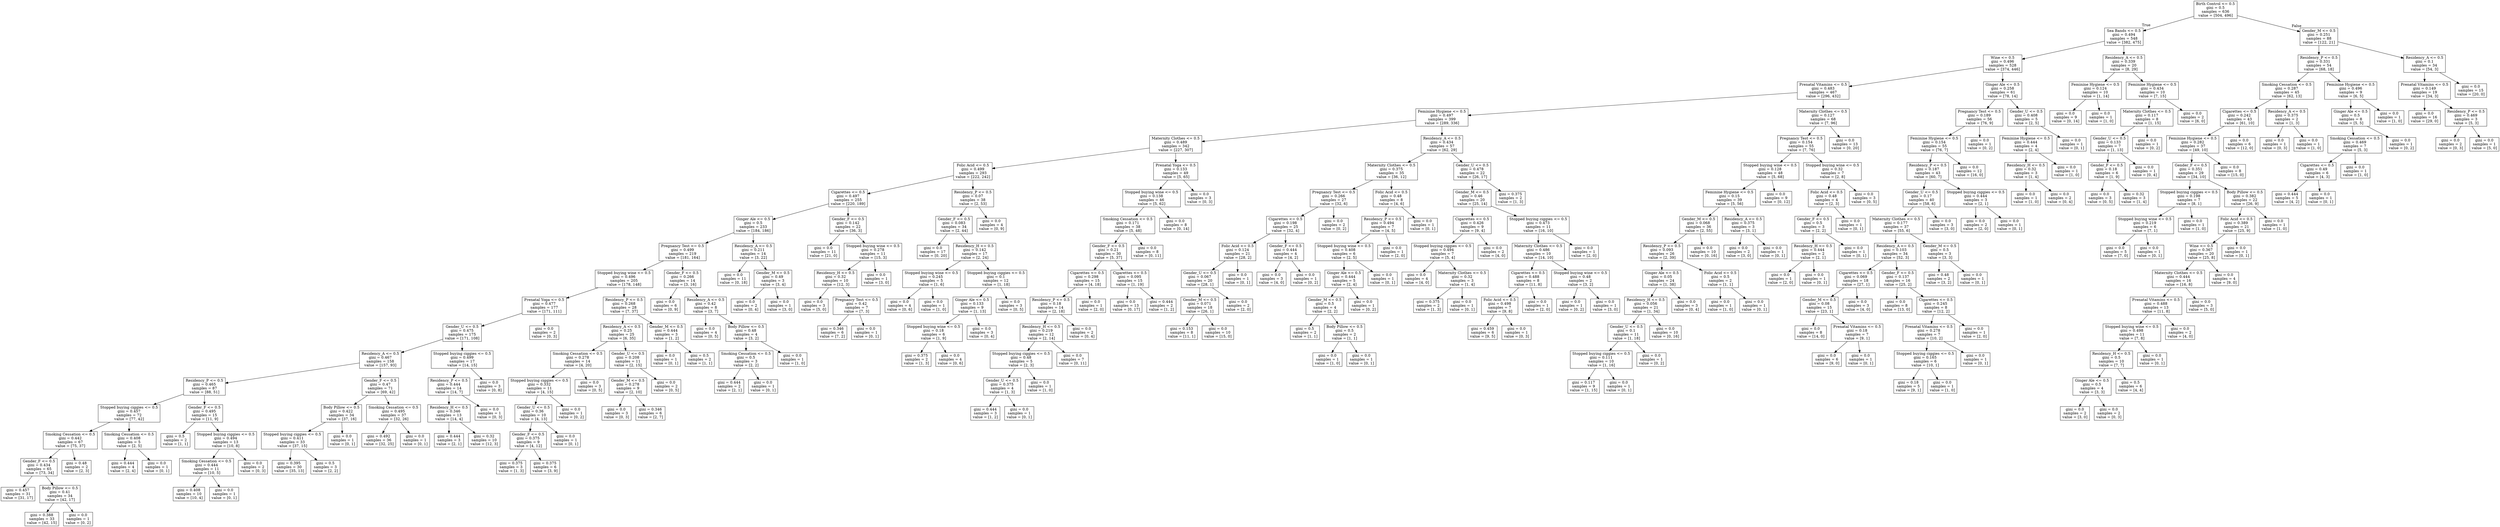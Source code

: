 digraph Tree {
node [shape=box] ;
0 [label="Birth Control <= 0.5\ngini = 0.5\nsamples = 636\nvalue = [504, 496]"] ;
1 [label="Sea Bands <= 0.5\ngini = 0.494\nsamples = 548\nvalue = [382, 475]"] ;
0 -> 1 [labeldistance=2.5, labelangle=45, headlabel="True"] ;
2 [label="Wine <= 0.5\ngini = 0.496\nsamples = 528\nvalue = [374, 446]"] ;
1 -> 2 ;
3 [label="Prenatal Vitamins <= 0.5\ngini = 0.483\nsamples = 467\nvalue = [296, 432]"] ;
2 -> 3 ;
4 [label="Feminine Hygiene <= 0.5\ngini = 0.497\nsamples = 399\nvalue = [289, 336]"] ;
3 -> 4 ;
5 [label="Maternity Clothes <= 0.5\ngini = 0.489\nsamples = 342\nvalue = [227, 307]"] ;
4 -> 5 ;
6 [label="Folic Acid <= 0.5\ngini = 0.499\nsamples = 293\nvalue = [222, 242]"] ;
5 -> 6 ;
7 [label="Cigarettes <= 0.5\ngini = 0.497\nsamples = 255\nvalue = [220, 189]"] ;
6 -> 7 ;
8 [label="Ginger Ale <= 0.5\ngini = 0.5\nsamples = 233\nvalue = [184, 186]"] ;
7 -> 8 ;
9 [label="Pregnancy Test <= 0.5\ngini = 0.499\nsamples = 219\nvalue = [181, 164]"] ;
8 -> 9 ;
10 [label="Stopped buying wine <= 0.5\ngini = 0.496\nsamples = 205\nvalue = [178, 148]"] ;
9 -> 10 ;
11 [label="Prenatal Yoga <= 0.5\ngini = 0.477\nsamples = 177\nvalue = [171, 111]"] ;
10 -> 11 ;
12 [label="Gender_U <= 0.5\ngini = 0.475\nsamples = 175\nvalue = [171, 108]"] ;
11 -> 12 ;
13 [label="Residency_A <= 0.5\ngini = 0.467\nsamples = 158\nvalue = [157, 93]"] ;
12 -> 13 ;
14 [label="Residency_P <= 0.5\ngini = 0.465\nsamples = 87\nvalue = [88, 51]"] ;
13 -> 14 ;
15 [label="Stopped buying ciggies <= 0.5\ngini = 0.457\nsamples = 72\nvalue = [77, 42]"] ;
14 -> 15 ;
16 [label="Smoking Cessation <= 0.5\ngini = 0.442\nsamples = 67\nvalue = [75, 37]"] ;
15 -> 16 ;
17 [label="Gender_F <= 0.5\ngini = 0.434\nsamples = 65\nvalue = [73, 34]"] ;
16 -> 17 ;
18 [label="gini = 0.457\nsamples = 31\nvalue = [31, 17]"] ;
17 -> 18 ;
19 [label="Body Pillow <= 0.5\ngini = 0.41\nsamples = 34\nvalue = [42, 17]"] ;
17 -> 19 ;
20 [label="gini = 0.388\nsamples = 33\nvalue = [42, 15]"] ;
19 -> 20 ;
21 [label="gini = 0.0\nsamples = 1\nvalue = [0, 2]"] ;
19 -> 21 ;
22 [label="gini = 0.48\nsamples = 2\nvalue = [2, 3]"] ;
16 -> 22 ;
23 [label="Smoking Cessation <= 0.5\ngini = 0.408\nsamples = 5\nvalue = [2, 5]"] ;
15 -> 23 ;
24 [label="gini = 0.444\nsamples = 4\nvalue = [2, 4]"] ;
23 -> 24 ;
25 [label="gini = 0.0\nsamples = 1\nvalue = [0, 1]"] ;
23 -> 25 ;
26 [label="Gender_F <= 0.5\ngini = 0.495\nsamples = 15\nvalue = [11, 9]"] ;
14 -> 26 ;
27 [label="gini = 0.5\nsamples = 2\nvalue = [1, 1]"] ;
26 -> 27 ;
28 [label="Stopped buying ciggies <= 0.5\ngini = 0.494\nsamples = 13\nvalue = [10, 8]"] ;
26 -> 28 ;
29 [label="Smoking Cessation <= 0.5\ngini = 0.444\nsamples = 11\nvalue = [10, 5]"] ;
28 -> 29 ;
30 [label="gini = 0.408\nsamples = 10\nvalue = [10, 4]"] ;
29 -> 30 ;
31 [label="gini = 0.0\nsamples = 1\nvalue = [0, 1]"] ;
29 -> 31 ;
32 [label="gini = 0.0\nsamples = 2\nvalue = [0, 3]"] ;
28 -> 32 ;
33 [label="Gender_F <= 0.5\ngini = 0.47\nsamples = 71\nvalue = [69, 42]"] ;
13 -> 33 ;
34 [label="Body Pillow <= 0.5\ngini = 0.422\nsamples = 34\nvalue = [37, 16]"] ;
33 -> 34 ;
35 [label="Stopped buying ciggies <= 0.5\ngini = 0.411\nsamples = 33\nvalue = [37, 15]"] ;
34 -> 35 ;
36 [label="gini = 0.395\nsamples = 30\nvalue = [35, 13]"] ;
35 -> 36 ;
37 [label="gini = 0.5\nsamples = 3\nvalue = [2, 2]"] ;
35 -> 37 ;
38 [label="gini = 0.0\nsamples = 1\nvalue = [0, 1]"] ;
34 -> 38 ;
39 [label="Smoking Cessation <= 0.5\ngini = 0.495\nsamples = 37\nvalue = [32, 26]"] ;
33 -> 39 ;
40 [label="gini = 0.492\nsamples = 36\nvalue = [32, 25]"] ;
39 -> 40 ;
41 [label="gini = 0.0\nsamples = 1\nvalue = [0, 1]"] ;
39 -> 41 ;
42 [label="Stopped buying ciggies <= 0.5\ngini = 0.499\nsamples = 17\nvalue = [14, 15]"] ;
12 -> 42 ;
43 [label="Residency_P <= 0.5\ngini = 0.444\nsamples = 14\nvalue = [14, 7]"] ;
42 -> 43 ;
44 [label="Residency_H <= 0.5\ngini = 0.346\nsamples = 13\nvalue = [14, 4]"] ;
43 -> 44 ;
45 [label="gini = 0.444\nsamples = 3\nvalue = [2, 1]"] ;
44 -> 45 ;
46 [label="gini = 0.32\nsamples = 10\nvalue = [12, 3]"] ;
44 -> 46 ;
47 [label="gini = 0.0\nsamples = 1\nvalue = [0, 3]"] ;
43 -> 47 ;
48 [label="gini = 0.0\nsamples = 3\nvalue = [0, 8]"] ;
42 -> 48 ;
49 [label="gini = 0.0\nsamples = 2\nvalue = [0, 3]"] ;
11 -> 49 ;
50 [label="Residency_P <= 0.5\ngini = 0.268\nsamples = 28\nvalue = [7, 37]"] ;
10 -> 50 ;
51 [label="Residency_A <= 0.5\ngini = 0.25\nsamples = 25\nvalue = [6, 35]"] ;
50 -> 51 ;
52 [label="Smoking Cessation <= 0.5\ngini = 0.278\nsamples = 14\nvalue = [4, 20]"] ;
51 -> 52 ;
53 [label="Stopped buying ciggies <= 0.5\ngini = 0.332\nsamples = 11\nvalue = [4, 15]"] ;
52 -> 53 ;
54 [label="Gender_U <= 0.5\ngini = 0.36\nsamples = 10\nvalue = [4, 13]"] ;
53 -> 54 ;
55 [label="Gender_F <= 0.5\ngini = 0.375\nsamples = 9\nvalue = [4, 12]"] ;
54 -> 55 ;
56 [label="gini = 0.375\nsamples = 3\nvalue = [1, 3]"] ;
55 -> 56 ;
57 [label="gini = 0.375\nsamples = 6\nvalue = [3, 9]"] ;
55 -> 57 ;
58 [label="gini = 0.0\nsamples = 1\nvalue = [0, 1]"] ;
54 -> 58 ;
59 [label="gini = 0.0\nsamples = 1\nvalue = [0, 2]"] ;
53 -> 59 ;
60 [label="gini = 0.0\nsamples = 3\nvalue = [0, 5]"] ;
52 -> 60 ;
61 [label="Gender_U <= 0.5\ngini = 0.208\nsamples = 11\nvalue = [2, 15]"] ;
51 -> 61 ;
62 [label="Gender_M <= 0.5\ngini = 0.278\nsamples = 9\nvalue = [2, 10]"] ;
61 -> 62 ;
63 [label="gini = 0.0\nsamples = 3\nvalue = [0, 3]"] ;
62 -> 63 ;
64 [label="gini = 0.346\nsamples = 6\nvalue = [2, 7]"] ;
62 -> 64 ;
65 [label="gini = 0.0\nsamples = 2\nvalue = [0, 5]"] ;
61 -> 65 ;
66 [label="Gender_M <= 0.5\ngini = 0.444\nsamples = 3\nvalue = [1, 2]"] ;
50 -> 66 ;
67 [label="gini = 0.0\nsamples = 1\nvalue = [0, 1]"] ;
66 -> 67 ;
68 [label="gini = 0.5\nsamples = 2\nvalue = [1, 1]"] ;
66 -> 68 ;
69 [label="Gender_F <= 0.5\ngini = 0.266\nsamples = 14\nvalue = [3, 16]"] ;
9 -> 69 ;
70 [label="gini = 0.0\nsamples = 6\nvalue = [0, 9]"] ;
69 -> 70 ;
71 [label="Residency_A <= 0.5\ngini = 0.42\nsamples = 8\nvalue = [3, 7]"] ;
69 -> 71 ;
72 [label="gini = 0.0\nsamples = 4\nvalue = [0, 5]"] ;
71 -> 72 ;
73 [label="Body Pillow <= 0.5\ngini = 0.48\nsamples = 4\nvalue = [3, 2]"] ;
71 -> 73 ;
74 [label="Smoking Cessation <= 0.5\ngini = 0.5\nsamples = 3\nvalue = [2, 2]"] ;
73 -> 74 ;
75 [label="gini = 0.444\nsamples = 2\nvalue = [2, 1]"] ;
74 -> 75 ;
76 [label="gini = 0.0\nsamples = 1\nvalue = [0, 1]"] ;
74 -> 76 ;
77 [label="gini = 0.0\nsamples = 1\nvalue = [1, 0]"] ;
73 -> 77 ;
78 [label="Residency_A <= 0.5\ngini = 0.211\nsamples = 14\nvalue = [3, 22]"] ;
8 -> 78 ;
79 [label="gini = 0.0\nsamples = 11\nvalue = [0, 18]"] ;
78 -> 79 ;
80 [label="Gender_M <= 0.5\ngini = 0.49\nsamples = 3\nvalue = [3, 4]"] ;
78 -> 80 ;
81 [label="gini = 0.0\nsamples = 2\nvalue = [0, 4]"] ;
80 -> 81 ;
82 [label="gini = 0.0\nsamples = 1\nvalue = [3, 0]"] ;
80 -> 82 ;
83 [label="Gender_F <= 0.5\ngini = 0.142\nsamples = 22\nvalue = [36, 3]"] ;
7 -> 83 ;
84 [label="gini = 0.0\nsamples = 11\nvalue = [21, 0]"] ;
83 -> 84 ;
85 [label="Stopped buying wine <= 0.5\ngini = 0.278\nsamples = 11\nvalue = [15, 3]"] ;
83 -> 85 ;
86 [label="Residency_H <= 0.5\ngini = 0.32\nsamples = 10\nvalue = [12, 3]"] ;
85 -> 86 ;
87 [label="gini = 0.0\nsamples = 3\nvalue = [5, 0]"] ;
86 -> 87 ;
88 [label="Pregnancy Test <= 0.5\ngini = 0.42\nsamples = 7\nvalue = [7, 3]"] ;
86 -> 88 ;
89 [label="gini = 0.346\nsamples = 6\nvalue = [7, 2]"] ;
88 -> 89 ;
90 [label="gini = 0.0\nsamples = 1\nvalue = [0, 1]"] ;
88 -> 90 ;
91 [label="gini = 0.0\nsamples = 1\nvalue = [3, 0]"] ;
85 -> 91 ;
92 [label="Residency_P <= 0.5\ngini = 0.07\nsamples = 38\nvalue = [2, 53]"] ;
6 -> 92 ;
93 [label="Gender_F <= 0.5\ngini = 0.083\nsamples = 34\nvalue = [2, 44]"] ;
92 -> 93 ;
94 [label="gini = 0.0\nsamples = 17\nvalue = [0, 20]"] ;
93 -> 94 ;
95 [label="Residency_H <= 0.5\ngini = 0.142\nsamples = 17\nvalue = [2, 24]"] ;
93 -> 95 ;
96 [label="Stopped buying wine <= 0.5\ngini = 0.245\nsamples = 5\nvalue = [1, 6]"] ;
95 -> 96 ;
97 [label="gini = 0.0\nsamples = 4\nvalue = [0, 6]"] ;
96 -> 97 ;
98 [label="gini = 0.0\nsamples = 1\nvalue = [1, 0]"] ;
96 -> 98 ;
99 [label="Stopped buying ciggies <= 0.5\ngini = 0.1\nsamples = 12\nvalue = [1, 18]"] ;
95 -> 99 ;
100 [label="Ginger Ale <= 0.5\ngini = 0.133\nsamples = 9\nvalue = [1, 13]"] ;
99 -> 100 ;
101 [label="Stopped buying wine <= 0.5\ngini = 0.18\nsamples = 6\nvalue = [1, 9]"] ;
100 -> 101 ;
102 [label="gini = 0.375\nsamples = 2\nvalue = [1, 3]"] ;
101 -> 102 ;
103 [label="gini = 0.0\nsamples = 4\nvalue = [0, 6]"] ;
101 -> 103 ;
104 [label="gini = 0.0\nsamples = 3\nvalue = [0, 4]"] ;
100 -> 104 ;
105 [label="gini = 0.0\nsamples = 3\nvalue = [0, 5]"] ;
99 -> 105 ;
106 [label="gini = 0.0\nsamples = 4\nvalue = [0, 9]"] ;
92 -> 106 ;
107 [label="Prenatal Yoga <= 0.5\ngini = 0.133\nsamples = 49\nvalue = [5, 65]"] ;
5 -> 107 ;
108 [label="Stopped buying wine <= 0.5\ngini = 0.138\nsamples = 46\nvalue = [5, 62]"] ;
107 -> 108 ;
109 [label="Smoking Cessation <= 0.5\ngini = 0.171\nsamples = 38\nvalue = [5, 48]"] ;
108 -> 109 ;
110 [label="Gender_F <= 0.5\ngini = 0.21\nsamples = 30\nvalue = [5, 37]"] ;
109 -> 110 ;
111 [label="Cigarettes <= 0.5\ngini = 0.298\nsamples = 15\nvalue = [4, 18]"] ;
110 -> 111 ;
112 [label="Residency_P <= 0.5\ngini = 0.18\nsamples = 14\nvalue = [2, 18]"] ;
111 -> 112 ;
113 [label="Residency_H <= 0.5\ngini = 0.219\nsamples = 12\nvalue = [2, 14]"] ;
112 -> 113 ;
114 [label="Stopped buying ciggies <= 0.5\ngini = 0.48\nsamples = 5\nvalue = [2, 3]"] ;
113 -> 114 ;
115 [label="Gender_U <= 0.5\ngini = 0.375\nsamples = 4\nvalue = [1, 3]"] ;
114 -> 115 ;
116 [label="gini = 0.444\nsamples = 3\nvalue = [1, 2]"] ;
115 -> 116 ;
117 [label="gini = 0.0\nsamples = 1\nvalue = [0, 1]"] ;
115 -> 117 ;
118 [label="gini = 0.0\nsamples = 1\nvalue = [1, 0]"] ;
114 -> 118 ;
119 [label="gini = 0.0\nsamples = 7\nvalue = [0, 11]"] ;
113 -> 119 ;
120 [label="gini = 0.0\nsamples = 2\nvalue = [0, 4]"] ;
112 -> 120 ;
121 [label="gini = 0.0\nsamples = 1\nvalue = [2, 0]"] ;
111 -> 121 ;
122 [label="Cigarettes <= 0.5\ngini = 0.095\nsamples = 15\nvalue = [1, 19]"] ;
110 -> 122 ;
123 [label="gini = 0.0\nsamples = 13\nvalue = [0, 17]"] ;
122 -> 123 ;
124 [label="gini = 0.444\nsamples = 2\nvalue = [1, 2]"] ;
122 -> 124 ;
125 [label="gini = 0.0\nsamples = 8\nvalue = [0, 11]"] ;
109 -> 125 ;
126 [label="gini = 0.0\nsamples = 8\nvalue = [0, 14]"] ;
108 -> 126 ;
127 [label="gini = 0.0\nsamples = 3\nvalue = [0, 3]"] ;
107 -> 127 ;
128 [label="Residency_A <= 0.5\ngini = 0.434\nsamples = 57\nvalue = [62, 29]"] ;
4 -> 128 ;
129 [label="Maternity Clothes <= 0.5\ngini = 0.375\nsamples = 35\nvalue = [36, 12]"] ;
128 -> 129 ;
130 [label="Pregnancy Test <= 0.5\ngini = 0.266\nsamples = 27\nvalue = [32, 6]"] ;
129 -> 130 ;
131 [label="Cigarettes <= 0.5\ngini = 0.198\nsamples = 25\nvalue = [32, 4]"] ;
130 -> 131 ;
132 [label="Folic Acid <= 0.5\ngini = 0.124\nsamples = 21\nvalue = [28, 2]"] ;
131 -> 132 ;
133 [label="Gender_U <= 0.5\ngini = 0.067\nsamples = 20\nvalue = [28, 1]"] ;
132 -> 133 ;
134 [label="Gender_M <= 0.5\ngini = 0.071\nsamples = 18\nvalue = [26, 1]"] ;
133 -> 134 ;
135 [label="gini = 0.153\nsamples = 8\nvalue = [11, 1]"] ;
134 -> 135 ;
136 [label="gini = 0.0\nsamples = 10\nvalue = [15, 0]"] ;
134 -> 136 ;
137 [label="gini = 0.0\nsamples = 2\nvalue = [2, 0]"] ;
133 -> 137 ;
138 [label="gini = 0.0\nsamples = 1\nvalue = [0, 1]"] ;
132 -> 138 ;
139 [label="Gender_F <= 0.5\ngini = 0.444\nsamples = 4\nvalue = [4, 2]"] ;
131 -> 139 ;
140 [label="gini = 0.0\nsamples = 3\nvalue = [4, 0]"] ;
139 -> 140 ;
141 [label="gini = 0.0\nsamples = 1\nvalue = [0, 2]"] ;
139 -> 141 ;
142 [label="gini = 0.0\nsamples = 2\nvalue = [0, 2]"] ;
130 -> 142 ;
143 [label="Folic Acid <= 0.5\ngini = 0.48\nsamples = 8\nvalue = [4, 6]"] ;
129 -> 143 ;
144 [label="Residency_P <= 0.5\ngini = 0.494\nsamples = 7\nvalue = [4, 5]"] ;
143 -> 144 ;
145 [label="Stopped buying wine <= 0.5\ngini = 0.408\nsamples = 6\nvalue = [2, 5]"] ;
144 -> 145 ;
146 [label="Ginger Ale <= 0.5\ngini = 0.444\nsamples = 5\nvalue = [2, 4]"] ;
145 -> 146 ;
147 [label="Gender_M <= 0.5\ngini = 0.5\nsamples = 4\nvalue = [2, 2]"] ;
146 -> 147 ;
148 [label="gini = 0.5\nsamples = 2\nvalue = [1, 1]"] ;
147 -> 148 ;
149 [label="Body Pillow <= 0.5\ngini = 0.5\nsamples = 2\nvalue = [1, 1]"] ;
147 -> 149 ;
150 [label="gini = 0.0\nsamples = 1\nvalue = [1, 0]"] ;
149 -> 150 ;
151 [label="gini = 0.0\nsamples = 1\nvalue = [0, 1]"] ;
149 -> 151 ;
152 [label="gini = 0.0\nsamples = 1\nvalue = [0, 2]"] ;
146 -> 152 ;
153 [label="gini = 0.0\nsamples = 1\nvalue = [0, 1]"] ;
145 -> 153 ;
154 [label="gini = 0.0\nsamples = 1\nvalue = [2, 0]"] ;
144 -> 154 ;
155 [label="gini = 0.0\nsamples = 1\nvalue = [0, 1]"] ;
143 -> 155 ;
156 [label="Gender_U <= 0.5\ngini = 0.478\nsamples = 22\nvalue = [26, 17]"] ;
128 -> 156 ;
157 [label="Gender_M <= 0.5\ngini = 0.46\nsamples = 20\nvalue = [25, 14]"] ;
156 -> 157 ;
158 [label="Cigarettes <= 0.5\ngini = 0.426\nsamples = 9\nvalue = [9, 4]"] ;
157 -> 158 ;
159 [label="Stopped buying ciggies <= 0.5\ngini = 0.494\nsamples = 7\nvalue = [5, 4]"] ;
158 -> 159 ;
160 [label="gini = 0.0\nsamples = 4\nvalue = [4, 0]"] ;
159 -> 160 ;
161 [label="Maternity Clothes <= 0.5\ngini = 0.32\nsamples = 3\nvalue = [1, 4]"] ;
159 -> 161 ;
162 [label="gini = 0.375\nsamples = 2\nvalue = [1, 3]"] ;
161 -> 162 ;
163 [label="gini = 0.0\nsamples = 1\nvalue = [0, 1]"] ;
161 -> 163 ;
164 [label="gini = 0.0\nsamples = 2\nvalue = [4, 0]"] ;
158 -> 164 ;
165 [label="Stopped buying ciggies <= 0.5\ngini = 0.473\nsamples = 11\nvalue = [16, 10]"] ;
157 -> 165 ;
166 [label="Maternity Clothes <= 0.5\ngini = 0.486\nsamples = 10\nvalue = [14, 10]"] ;
165 -> 166 ;
167 [label="Cigarettes <= 0.5\ngini = 0.488\nsamples = 8\nvalue = [11, 8]"] ;
166 -> 167 ;
168 [label="Folic Acid <= 0.5\ngini = 0.498\nsamples = 7\nvalue = [9, 8]"] ;
167 -> 168 ;
169 [label="gini = 0.459\nsamples = 6\nvalue = [9, 5]"] ;
168 -> 169 ;
170 [label="gini = 0.0\nsamples = 1\nvalue = [0, 3]"] ;
168 -> 170 ;
171 [label="gini = 0.0\nsamples = 1\nvalue = [2, 0]"] ;
167 -> 171 ;
172 [label="Stopped buying wine <= 0.5\ngini = 0.48\nsamples = 2\nvalue = [3, 2]"] ;
166 -> 172 ;
173 [label="gini = 0.0\nsamples = 1\nvalue = [0, 2]"] ;
172 -> 173 ;
174 [label="gini = 0.0\nsamples = 1\nvalue = [3, 0]"] ;
172 -> 174 ;
175 [label="gini = 0.0\nsamples = 1\nvalue = [2, 0]"] ;
165 -> 175 ;
176 [label="gini = 0.375\nsamples = 2\nvalue = [1, 3]"] ;
156 -> 176 ;
177 [label="Maternity Clothes <= 0.5\ngini = 0.127\nsamples = 68\nvalue = [7, 96]"] ;
3 -> 177 ;
178 [label="Pregnancy Test <= 0.5\ngini = 0.154\nsamples = 55\nvalue = [7, 76]"] ;
177 -> 178 ;
179 [label="Stopped buying wine <= 0.5\ngini = 0.128\nsamples = 48\nvalue = [5, 68]"] ;
178 -> 179 ;
180 [label="Feminine Hygiene <= 0.5\ngini = 0.15\nsamples = 39\nvalue = [5, 56]"] ;
179 -> 180 ;
181 [label="Gender_M <= 0.5\ngini = 0.068\nsamples = 36\nvalue = [2, 55]"] ;
180 -> 181 ;
182 [label="Residency_P <= 0.5\ngini = 0.093\nsamples = 26\nvalue = [2, 39]"] ;
181 -> 182 ;
183 [label="Ginger Ale <= 0.5\ngini = 0.05\nsamples = 24\nvalue = [1, 38]"] ;
182 -> 183 ;
184 [label="Residency_H <= 0.5\ngini = 0.056\nsamples = 21\nvalue = [1, 34]"] ;
183 -> 184 ;
185 [label="Gender_U <= 0.5\ngini = 0.1\nsamples = 11\nvalue = [1, 18]"] ;
184 -> 185 ;
186 [label="Stopped buying ciggies <= 0.5\ngini = 0.111\nsamples = 10\nvalue = [1, 16]"] ;
185 -> 186 ;
187 [label="gini = 0.117\nsamples = 9\nvalue = [1, 15]"] ;
186 -> 187 ;
188 [label="gini = 0.0\nsamples = 1\nvalue = [0, 1]"] ;
186 -> 188 ;
189 [label="gini = 0.0\nsamples = 1\nvalue = [0, 2]"] ;
185 -> 189 ;
190 [label="gini = 0.0\nsamples = 10\nvalue = [0, 16]"] ;
184 -> 190 ;
191 [label="gini = 0.0\nsamples = 3\nvalue = [0, 4]"] ;
183 -> 191 ;
192 [label="Folic Acid <= 0.5\ngini = 0.5\nsamples = 2\nvalue = [1, 1]"] ;
182 -> 192 ;
193 [label="gini = 0.0\nsamples = 1\nvalue = [1, 0]"] ;
192 -> 193 ;
194 [label="gini = 0.0\nsamples = 1\nvalue = [0, 1]"] ;
192 -> 194 ;
195 [label="gini = 0.0\nsamples = 10\nvalue = [0, 16]"] ;
181 -> 195 ;
196 [label="Residency_A <= 0.5\ngini = 0.375\nsamples = 3\nvalue = [3, 1]"] ;
180 -> 196 ;
197 [label="gini = 0.0\nsamples = 2\nvalue = [3, 0]"] ;
196 -> 197 ;
198 [label="gini = 0.0\nsamples = 1\nvalue = [0, 1]"] ;
196 -> 198 ;
199 [label="gini = 0.0\nsamples = 9\nvalue = [0, 12]"] ;
179 -> 199 ;
200 [label="Stopped buying wine <= 0.5\ngini = 0.32\nsamples = 7\nvalue = [2, 8]"] ;
178 -> 200 ;
201 [label="Folic Acid <= 0.5\ngini = 0.48\nsamples = 4\nvalue = [2, 3]"] ;
200 -> 201 ;
202 [label="Gender_F <= 0.5\ngini = 0.5\nsamples = 3\nvalue = [2, 2]"] ;
201 -> 202 ;
203 [label="Residency_H <= 0.5\ngini = 0.444\nsamples = 2\nvalue = [2, 1]"] ;
202 -> 203 ;
204 [label="gini = 0.0\nsamples = 1\nvalue = [2, 0]"] ;
203 -> 204 ;
205 [label="gini = 0.0\nsamples = 1\nvalue = [0, 1]"] ;
203 -> 205 ;
206 [label="gini = 0.0\nsamples = 1\nvalue = [0, 1]"] ;
202 -> 206 ;
207 [label="gini = 0.0\nsamples = 1\nvalue = [0, 1]"] ;
201 -> 207 ;
208 [label="gini = 0.0\nsamples = 3\nvalue = [0, 5]"] ;
200 -> 208 ;
209 [label="gini = 0.0\nsamples = 13\nvalue = [0, 20]"] ;
177 -> 209 ;
210 [label="Ginger Ale <= 0.5\ngini = 0.258\nsamples = 61\nvalue = [78, 14]"] ;
2 -> 210 ;
211 [label="Pregnancy Test <= 0.5\ngini = 0.189\nsamples = 56\nvalue = [76, 9]"] ;
210 -> 211 ;
212 [label="Feminine Hygiene <= 0.5\ngini = 0.154\nsamples = 55\nvalue = [76, 7]"] ;
211 -> 212 ;
213 [label="Residency_P <= 0.5\ngini = 0.187\nsamples = 43\nvalue = [60, 7]"] ;
212 -> 213 ;
214 [label="Gender_U <= 0.5\ngini = 0.17\nsamples = 40\nvalue = [58, 6]"] ;
213 -> 214 ;
215 [label="Maternity Clothes <= 0.5\ngini = 0.177\nsamples = 37\nvalue = [55, 6]"] ;
214 -> 215 ;
216 [label="Residency_A <= 0.5\ngini = 0.103\nsamples = 34\nvalue = [52, 3]"] ;
215 -> 216 ;
217 [label="Cigarettes <= 0.5\ngini = 0.069\nsamples = 18\nvalue = [27, 1]"] ;
216 -> 217 ;
218 [label="Gender_M <= 0.5\ngini = 0.08\nsamples = 15\nvalue = [23, 1]"] ;
217 -> 218 ;
219 [label="gini = 0.0\nsamples = 8\nvalue = [14, 0]"] ;
218 -> 219 ;
220 [label="Prenatal Vitamins <= 0.5\ngini = 0.18\nsamples = 7\nvalue = [9, 1]"] ;
218 -> 220 ;
221 [label="gini = 0.0\nsamples = 6\nvalue = [9, 0]"] ;
220 -> 221 ;
222 [label="gini = 0.0\nsamples = 1\nvalue = [0, 1]"] ;
220 -> 222 ;
223 [label="gini = 0.0\nsamples = 3\nvalue = [4, 0]"] ;
217 -> 223 ;
224 [label="Gender_F <= 0.5\ngini = 0.137\nsamples = 16\nvalue = [25, 2]"] ;
216 -> 224 ;
225 [label="gini = 0.0\nsamples = 8\nvalue = [13, 0]"] ;
224 -> 225 ;
226 [label="Cigarettes <= 0.5\ngini = 0.245\nsamples = 8\nvalue = [12, 2]"] ;
224 -> 226 ;
227 [label="Prenatal Vitamins <= 0.5\ngini = 0.278\nsamples = 7\nvalue = [10, 2]"] ;
226 -> 227 ;
228 [label="Stopped buying ciggies <= 0.5\ngini = 0.165\nsamples = 6\nvalue = [10, 1]"] ;
227 -> 228 ;
229 [label="gini = 0.18\nsamples = 5\nvalue = [9, 1]"] ;
228 -> 229 ;
230 [label="gini = 0.0\nsamples = 1\nvalue = [1, 0]"] ;
228 -> 230 ;
231 [label="gini = 0.0\nsamples = 1\nvalue = [0, 1]"] ;
227 -> 231 ;
232 [label="gini = 0.0\nsamples = 1\nvalue = [2, 0]"] ;
226 -> 232 ;
233 [label="Gender_M <= 0.5\ngini = 0.5\nsamples = 3\nvalue = [3, 3]"] ;
215 -> 233 ;
234 [label="gini = 0.48\nsamples = 2\nvalue = [3, 2]"] ;
233 -> 234 ;
235 [label="gini = 0.0\nsamples = 1\nvalue = [0, 1]"] ;
233 -> 235 ;
236 [label="gini = 0.0\nsamples = 3\nvalue = [3, 0]"] ;
214 -> 236 ;
237 [label="Stopped buying ciggies <= 0.5\ngini = 0.444\nsamples = 3\nvalue = [2, 1]"] ;
213 -> 237 ;
238 [label="gini = 0.0\nsamples = 2\nvalue = [2, 0]"] ;
237 -> 238 ;
239 [label="gini = 0.0\nsamples = 1\nvalue = [0, 1]"] ;
237 -> 239 ;
240 [label="gini = 0.0\nsamples = 12\nvalue = [16, 0]"] ;
212 -> 240 ;
241 [label="gini = 0.0\nsamples = 1\nvalue = [0, 2]"] ;
211 -> 241 ;
242 [label="Gender_U <= 0.5\ngini = 0.408\nsamples = 5\nvalue = [2, 5]"] ;
210 -> 242 ;
243 [label="Feminine Hygiene <= 0.5\ngini = 0.444\nsamples = 4\nvalue = [2, 4]"] ;
242 -> 243 ;
244 [label="Residency_H <= 0.5\ngini = 0.32\nsamples = 3\nvalue = [1, 4]"] ;
243 -> 244 ;
245 [label="gini = 0.0\nsamples = 1\nvalue = [1, 0]"] ;
244 -> 245 ;
246 [label="gini = 0.0\nsamples = 2\nvalue = [0, 4]"] ;
244 -> 246 ;
247 [label="gini = 0.0\nsamples = 1\nvalue = [1, 0]"] ;
243 -> 247 ;
248 [label="gini = 0.0\nsamples = 1\nvalue = [0, 1]"] ;
242 -> 248 ;
249 [label="Residency_A <= 0.5\ngini = 0.339\nsamples = 20\nvalue = [8, 29]"] ;
1 -> 249 ;
250 [label="Feminine Hygiene <= 0.5\ngini = 0.124\nsamples = 10\nvalue = [1, 14]"] ;
249 -> 250 ;
251 [label="gini = 0.0\nsamples = 9\nvalue = [0, 14]"] ;
250 -> 251 ;
252 [label="gini = 0.0\nsamples = 1\nvalue = [1, 0]"] ;
250 -> 252 ;
253 [label="Feminine Hygiene <= 0.5\ngini = 0.434\nsamples = 10\nvalue = [7, 15]"] ;
249 -> 253 ;
254 [label="Maternity Clothes <= 0.5\ngini = 0.117\nsamples = 8\nvalue = [1, 15]"] ;
253 -> 254 ;
255 [label="Gender_U <= 0.5\ngini = 0.133\nsamples = 7\nvalue = [1, 13]"] ;
254 -> 255 ;
256 [label="Gender_F <= 0.5\ngini = 0.18\nsamples = 6\nvalue = [1, 9]"] ;
255 -> 256 ;
257 [label="gini = 0.0\nsamples = 3\nvalue = [0, 5]"] ;
256 -> 257 ;
258 [label="gini = 0.32\nsamples = 3\nvalue = [1, 4]"] ;
256 -> 258 ;
259 [label="gini = 0.0\nsamples = 1\nvalue = [0, 4]"] ;
255 -> 259 ;
260 [label="gini = 0.0\nsamples = 1\nvalue = [0, 2]"] ;
254 -> 260 ;
261 [label="gini = 0.0\nsamples = 2\nvalue = [6, 0]"] ;
253 -> 261 ;
262 [label="Gender_M <= 0.5\ngini = 0.251\nsamples = 88\nvalue = [122, 21]"] ;
0 -> 262 [labeldistance=2.5, labelangle=-45, headlabel="False"] ;
263 [label="Residency_P <= 0.5\ngini = 0.331\nsamples = 54\nvalue = [68, 18]"] ;
262 -> 263 ;
264 [label="Smoking Cessation <= 0.5\ngini = 0.287\nsamples = 45\nvalue = [62, 13]"] ;
263 -> 264 ;
265 [label="Cigarettes <= 0.5\ngini = 0.242\nsamples = 43\nvalue = [61, 10]"] ;
264 -> 265 ;
266 [label="Feminine Hygiene <= 0.5\ngini = 0.282\nsamples = 37\nvalue = [49, 10]"] ;
265 -> 266 ;
267 [label="Gender_F <= 0.5\ngini = 0.351\nsamples = 29\nvalue = [34, 10]"] ;
266 -> 267 ;
268 [label="Stopped buying ciggies <= 0.5\ngini = 0.198\nsamples = 7\nvalue = [8, 1]"] ;
267 -> 268 ;
269 [label="Stopped buying wine <= 0.5\ngini = 0.219\nsamples = 6\nvalue = [7, 1]"] ;
268 -> 269 ;
270 [label="gini = 0.0\nsamples = 5\nvalue = [7, 0]"] ;
269 -> 270 ;
271 [label="gini = 0.0\nsamples = 1\nvalue = [0, 1]"] ;
269 -> 271 ;
272 [label="gini = 0.0\nsamples = 1\nvalue = [1, 0]"] ;
268 -> 272 ;
273 [label="Body Pillow <= 0.5\ngini = 0.382\nsamples = 22\nvalue = [26, 9]"] ;
267 -> 273 ;
274 [label="Folic Acid <= 0.5\ngini = 0.389\nsamples = 21\nvalue = [25, 9]"] ;
273 -> 274 ;
275 [label="Wine <= 0.5\ngini = 0.367\nsamples = 20\nvalue = [25, 8]"] ;
274 -> 275 ;
276 [label="Maternity Clothes <= 0.5\ngini = 0.444\nsamples = 16\nvalue = [16, 8]"] ;
275 -> 276 ;
277 [label="Prenatal Vitamins <= 0.5\ngini = 0.488\nsamples = 13\nvalue = [11, 8]"] ;
276 -> 277 ;
278 [label="Stopped buying wine <= 0.5\ngini = 0.498\nsamples = 11\nvalue = [7, 8]"] ;
277 -> 278 ;
279 [label="Residency_H <= 0.5\ngini = 0.5\nsamples = 10\nvalue = [7, 7]"] ;
278 -> 279 ;
280 [label="Ginger Ale <= 0.5\ngini = 0.5\nsamples = 4\nvalue = [3, 3]"] ;
279 -> 280 ;
281 [label="gini = 0.0\nsamples = 2\nvalue = [3, 0]"] ;
280 -> 281 ;
282 [label="gini = 0.0\nsamples = 2\nvalue = [0, 3]"] ;
280 -> 282 ;
283 [label="gini = 0.5\nsamples = 6\nvalue = [4, 4]"] ;
279 -> 283 ;
284 [label="gini = 0.0\nsamples = 1\nvalue = [0, 1]"] ;
278 -> 284 ;
285 [label="gini = 0.0\nsamples = 2\nvalue = [4, 0]"] ;
277 -> 285 ;
286 [label="gini = 0.0\nsamples = 3\nvalue = [5, 0]"] ;
276 -> 286 ;
287 [label="gini = 0.0\nsamples = 4\nvalue = [9, 0]"] ;
275 -> 287 ;
288 [label="gini = 0.0\nsamples = 1\nvalue = [0, 1]"] ;
274 -> 288 ;
289 [label="gini = 0.0\nsamples = 1\nvalue = [1, 0]"] ;
273 -> 289 ;
290 [label="gini = 0.0\nsamples = 8\nvalue = [15, 0]"] ;
266 -> 290 ;
291 [label="gini = 0.0\nsamples = 6\nvalue = [12, 0]"] ;
265 -> 291 ;
292 [label="Residency_A <= 0.5\ngini = 0.375\nsamples = 2\nvalue = [1, 3]"] ;
264 -> 292 ;
293 [label="gini = 0.0\nsamples = 1\nvalue = [0, 3]"] ;
292 -> 293 ;
294 [label="gini = 0.0\nsamples = 1\nvalue = [1, 0]"] ;
292 -> 294 ;
295 [label="Feminine Hygiene <= 0.5\ngini = 0.496\nsamples = 9\nvalue = [6, 5]"] ;
263 -> 295 ;
296 [label="Ginger Ale <= 0.5\ngini = 0.5\nsamples = 8\nvalue = [5, 5]"] ;
295 -> 296 ;
297 [label="Smoking Cessation <= 0.5\ngini = 0.469\nsamples = 7\nvalue = [5, 3]"] ;
296 -> 297 ;
298 [label="Cigarettes <= 0.5\ngini = 0.49\nsamples = 6\nvalue = [4, 3]"] ;
297 -> 298 ;
299 [label="gini = 0.444\nsamples = 5\nvalue = [4, 2]"] ;
298 -> 299 ;
300 [label="gini = 0.0\nsamples = 1\nvalue = [0, 1]"] ;
298 -> 300 ;
301 [label="gini = 0.0\nsamples = 1\nvalue = [1, 0]"] ;
297 -> 301 ;
302 [label="gini = 0.0\nsamples = 1\nvalue = [0, 2]"] ;
296 -> 302 ;
303 [label="gini = 0.0\nsamples = 1\nvalue = [1, 0]"] ;
295 -> 303 ;
304 [label="Residency_A <= 0.5\ngini = 0.1\nsamples = 34\nvalue = [54, 3]"] ;
262 -> 304 ;
305 [label="Prenatal Vitamins <= 0.5\ngini = 0.149\nsamples = 19\nvalue = [34, 3]"] ;
304 -> 305 ;
306 [label="gini = 0.0\nsamples = 16\nvalue = [29, 0]"] ;
305 -> 306 ;
307 [label="Residency_P <= 0.5\ngini = 0.469\nsamples = 3\nvalue = [5, 3]"] ;
305 -> 307 ;
308 [label="gini = 0.0\nsamples = 2\nvalue = [0, 3]"] ;
307 -> 308 ;
309 [label="gini = 0.0\nsamples = 1\nvalue = [5, 0]"] ;
307 -> 309 ;
310 [label="gini = 0.0\nsamples = 15\nvalue = [20, 0]"] ;
304 -> 310 ;
}